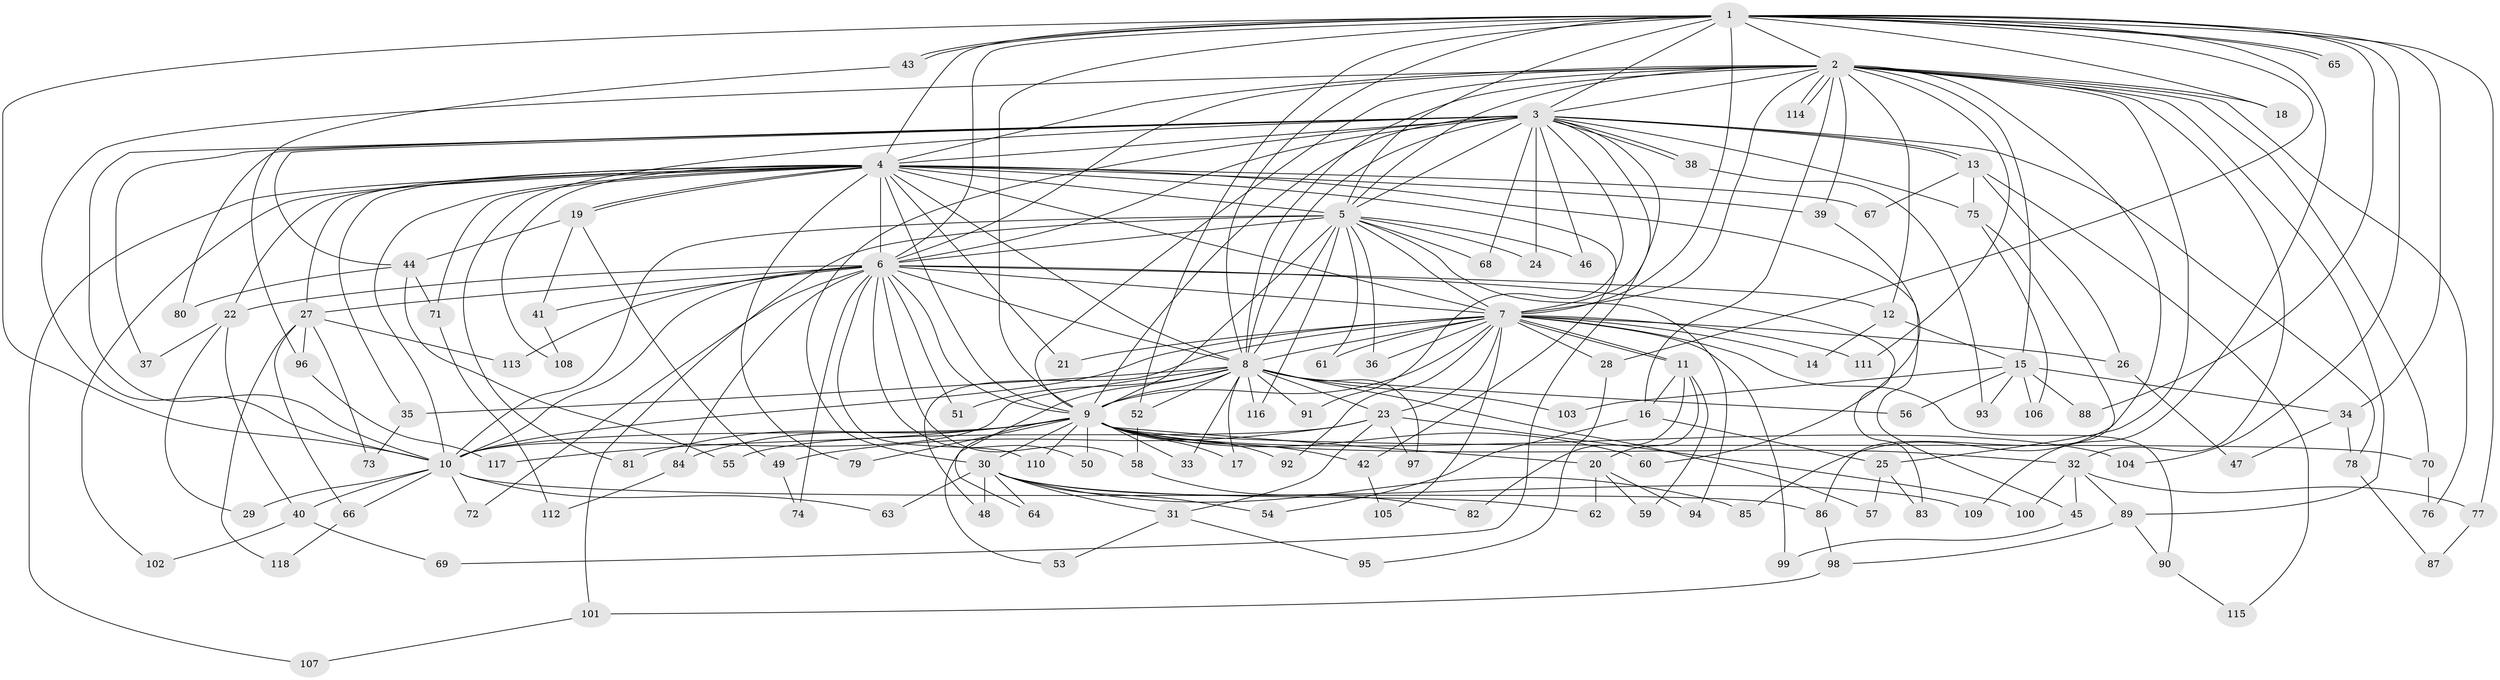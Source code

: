 // coarse degree distribution, {29: 0.020833333333333332, 18: 0.020833333333333332, 13: 0.020833333333333332, 9: 0.041666666666666664, 12: 0.041666666666666664, 15: 0.020833333333333332, 21: 0.020833333333333332, 10: 0.020833333333333332, 5: 0.08333333333333333, 6: 0.10416666666666667, 11: 0.020833333333333332, 1: 0.0625, 4: 0.125, 8: 0.020833333333333332, 3: 0.0625, 2: 0.2916666666666667, 7: 0.020833333333333332}
// Generated by graph-tools (version 1.1) at 2025/49/03/04/25 22:49:49]
// undirected, 118 vertices, 261 edges
graph export_dot {
  node [color=gray90,style=filled];
  1;
  2;
  3;
  4;
  5;
  6;
  7;
  8;
  9;
  10;
  11;
  12;
  13;
  14;
  15;
  16;
  17;
  18;
  19;
  20;
  21;
  22;
  23;
  24;
  25;
  26;
  27;
  28;
  29;
  30;
  31;
  32;
  33;
  34;
  35;
  36;
  37;
  38;
  39;
  40;
  41;
  42;
  43;
  44;
  45;
  46;
  47;
  48;
  49;
  50;
  51;
  52;
  53;
  54;
  55;
  56;
  57;
  58;
  59;
  60;
  61;
  62;
  63;
  64;
  65;
  66;
  67;
  68;
  69;
  70;
  71;
  72;
  73;
  74;
  75;
  76;
  77;
  78;
  79;
  80;
  81;
  82;
  83;
  84;
  85;
  86;
  87;
  88;
  89;
  90;
  91;
  92;
  93;
  94;
  95;
  96;
  97;
  98;
  99;
  100;
  101;
  102;
  103;
  104;
  105;
  106;
  107;
  108;
  109;
  110;
  111;
  112;
  113;
  114;
  115;
  116;
  117;
  118;
  1 -- 2;
  1 -- 3;
  1 -- 4;
  1 -- 5;
  1 -- 6;
  1 -- 7;
  1 -- 8;
  1 -- 9;
  1 -- 10;
  1 -- 18;
  1 -- 28;
  1 -- 34;
  1 -- 43;
  1 -- 43;
  1 -- 52;
  1 -- 65;
  1 -- 65;
  1 -- 77;
  1 -- 88;
  1 -- 104;
  1 -- 109;
  2 -- 3;
  2 -- 4;
  2 -- 5;
  2 -- 6;
  2 -- 7;
  2 -- 8;
  2 -- 9;
  2 -- 10;
  2 -- 12;
  2 -- 15;
  2 -- 16;
  2 -- 18;
  2 -- 25;
  2 -- 32;
  2 -- 39;
  2 -- 70;
  2 -- 76;
  2 -- 85;
  2 -- 89;
  2 -- 111;
  2 -- 114;
  2 -- 114;
  3 -- 4;
  3 -- 5;
  3 -- 6;
  3 -- 7;
  3 -- 8;
  3 -- 9;
  3 -- 10;
  3 -- 13;
  3 -- 13;
  3 -- 24;
  3 -- 30;
  3 -- 37;
  3 -- 38;
  3 -- 38;
  3 -- 44;
  3 -- 46;
  3 -- 68;
  3 -- 69;
  3 -- 75;
  3 -- 78;
  3 -- 80;
  3 -- 81;
  3 -- 91;
  4 -- 5;
  4 -- 6;
  4 -- 7;
  4 -- 8;
  4 -- 9;
  4 -- 10;
  4 -- 19;
  4 -- 19;
  4 -- 21;
  4 -- 22;
  4 -- 27;
  4 -- 35;
  4 -- 39;
  4 -- 42;
  4 -- 45;
  4 -- 67;
  4 -- 71;
  4 -- 79;
  4 -- 102;
  4 -- 107;
  4 -- 108;
  5 -- 6;
  5 -- 7;
  5 -- 8;
  5 -- 9;
  5 -- 10;
  5 -- 24;
  5 -- 36;
  5 -- 46;
  5 -- 61;
  5 -- 68;
  5 -- 94;
  5 -- 101;
  5 -- 116;
  6 -- 7;
  6 -- 8;
  6 -- 9;
  6 -- 10;
  6 -- 12;
  6 -- 22;
  6 -- 27;
  6 -- 41;
  6 -- 50;
  6 -- 51;
  6 -- 58;
  6 -- 72;
  6 -- 74;
  6 -- 83;
  6 -- 84;
  6 -- 110;
  6 -- 113;
  7 -- 8;
  7 -- 9;
  7 -- 10;
  7 -- 11;
  7 -- 11;
  7 -- 14;
  7 -- 21;
  7 -- 23;
  7 -- 26;
  7 -- 28;
  7 -- 36;
  7 -- 48;
  7 -- 61;
  7 -- 90;
  7 -- 92;
  7 -- 99;
  7 -- 105;
  7 -- 111;
  8 -- 9;
  8 -- 10;
  8 -- 17;
  8 -- 23;
  8 -- 33;
  8 -- 35;
  8 -- 51;
  8 -- 52;
  8 -- 56;
  8 -- 57;
  8 -- 64;
  8 -- 91;
  8 -- 97;
  8 -- 103;
  8 -- 116;
  9 -- 10;
  9 -- 17;
  9 -- 20;
  9 -- 30;
  9 -- 32;
  9 -- 33;
  9 -- 42;
  9 -- 50;
  9 -- 53;
  9 -- 60;
  9 -- 70;
  9 -- 79;
  9 -- 81;
  9 -- 84;
  9 -- 92;
  9 -- 104;
  9 -- 110;
  9 -- 117;
  10 -- 29;
  10 -- 40;
  10 -- 63;
  10 -- 66;
  10 -- 72;
  10 -- 86;
  11 -- 16;
  11 -- 20;
  11 -- 59;
  11 -- 82;
  12 -- 14;
  12 -- 15;
  13 -- 26;
  13 -- 67;
  13 -- 75;
  13 -- 115;
  15 -- 34;
  15 -- 56;
  15 -- 88;
  15 -- 93;
  15 -- 103;
  15 -- 106;
  16 -- 25;
  16 -- 54;
  19 -- 41;
  19 -- 44;
  19 -- 49;
  20 -- 59;
  20 -- 62;
  20 -- 94;
  22 -- 29;
  22 -- 37;
  22 -- 40;
  23 -- 31;
  23 -- 49;
  23 -- 55;
  23 -- 97;
  23 -- 100;
  25 -- 57;
  25 -- 83;
  26 -- 47;
  27 -- 66;
  27 -- 73;
  27 -- 96;
  27 -- 113;
  27 -- 118;
  28 -- 95;
  30 -- 31;
  30 -- 48;
  30 -- 54;
  30 -- 62;
  30 -- 63;
  30 -- 64;
  30 -- 85;
  30 -- 109;
  31 -- 53;
  31 -- 95;
  32 -- 45;
  32 -- 77;
  32 -- 89;
  32 -- 100;
  34 -- 47;
  34 -- 78;
  35 -- 73;
  38 -- 93;
  39 -- 60;
  40 -- 69;
  40 -- 102;
  41 -- 108;
  42 -- 105;
  43 -- 96;
  44 -- 55;
  44 -- 71;
  44 -- 80;
  45 -- 99;
  49 -- 74;
  52 -- 58;
  58 -- 82;
  66 -- 118;
  70 -- 76;
  71 -- 112;
  75 -- 86;
  75 -- 106;
  77 -- 87;
  78 -- 87;
  84 -- 112;
  86 -- 98;
  89 -- 90;
  89 -- 98;
  90 -- 115;
  96 -- 117;
  98 -- 101;
  101 -- 107;
}
